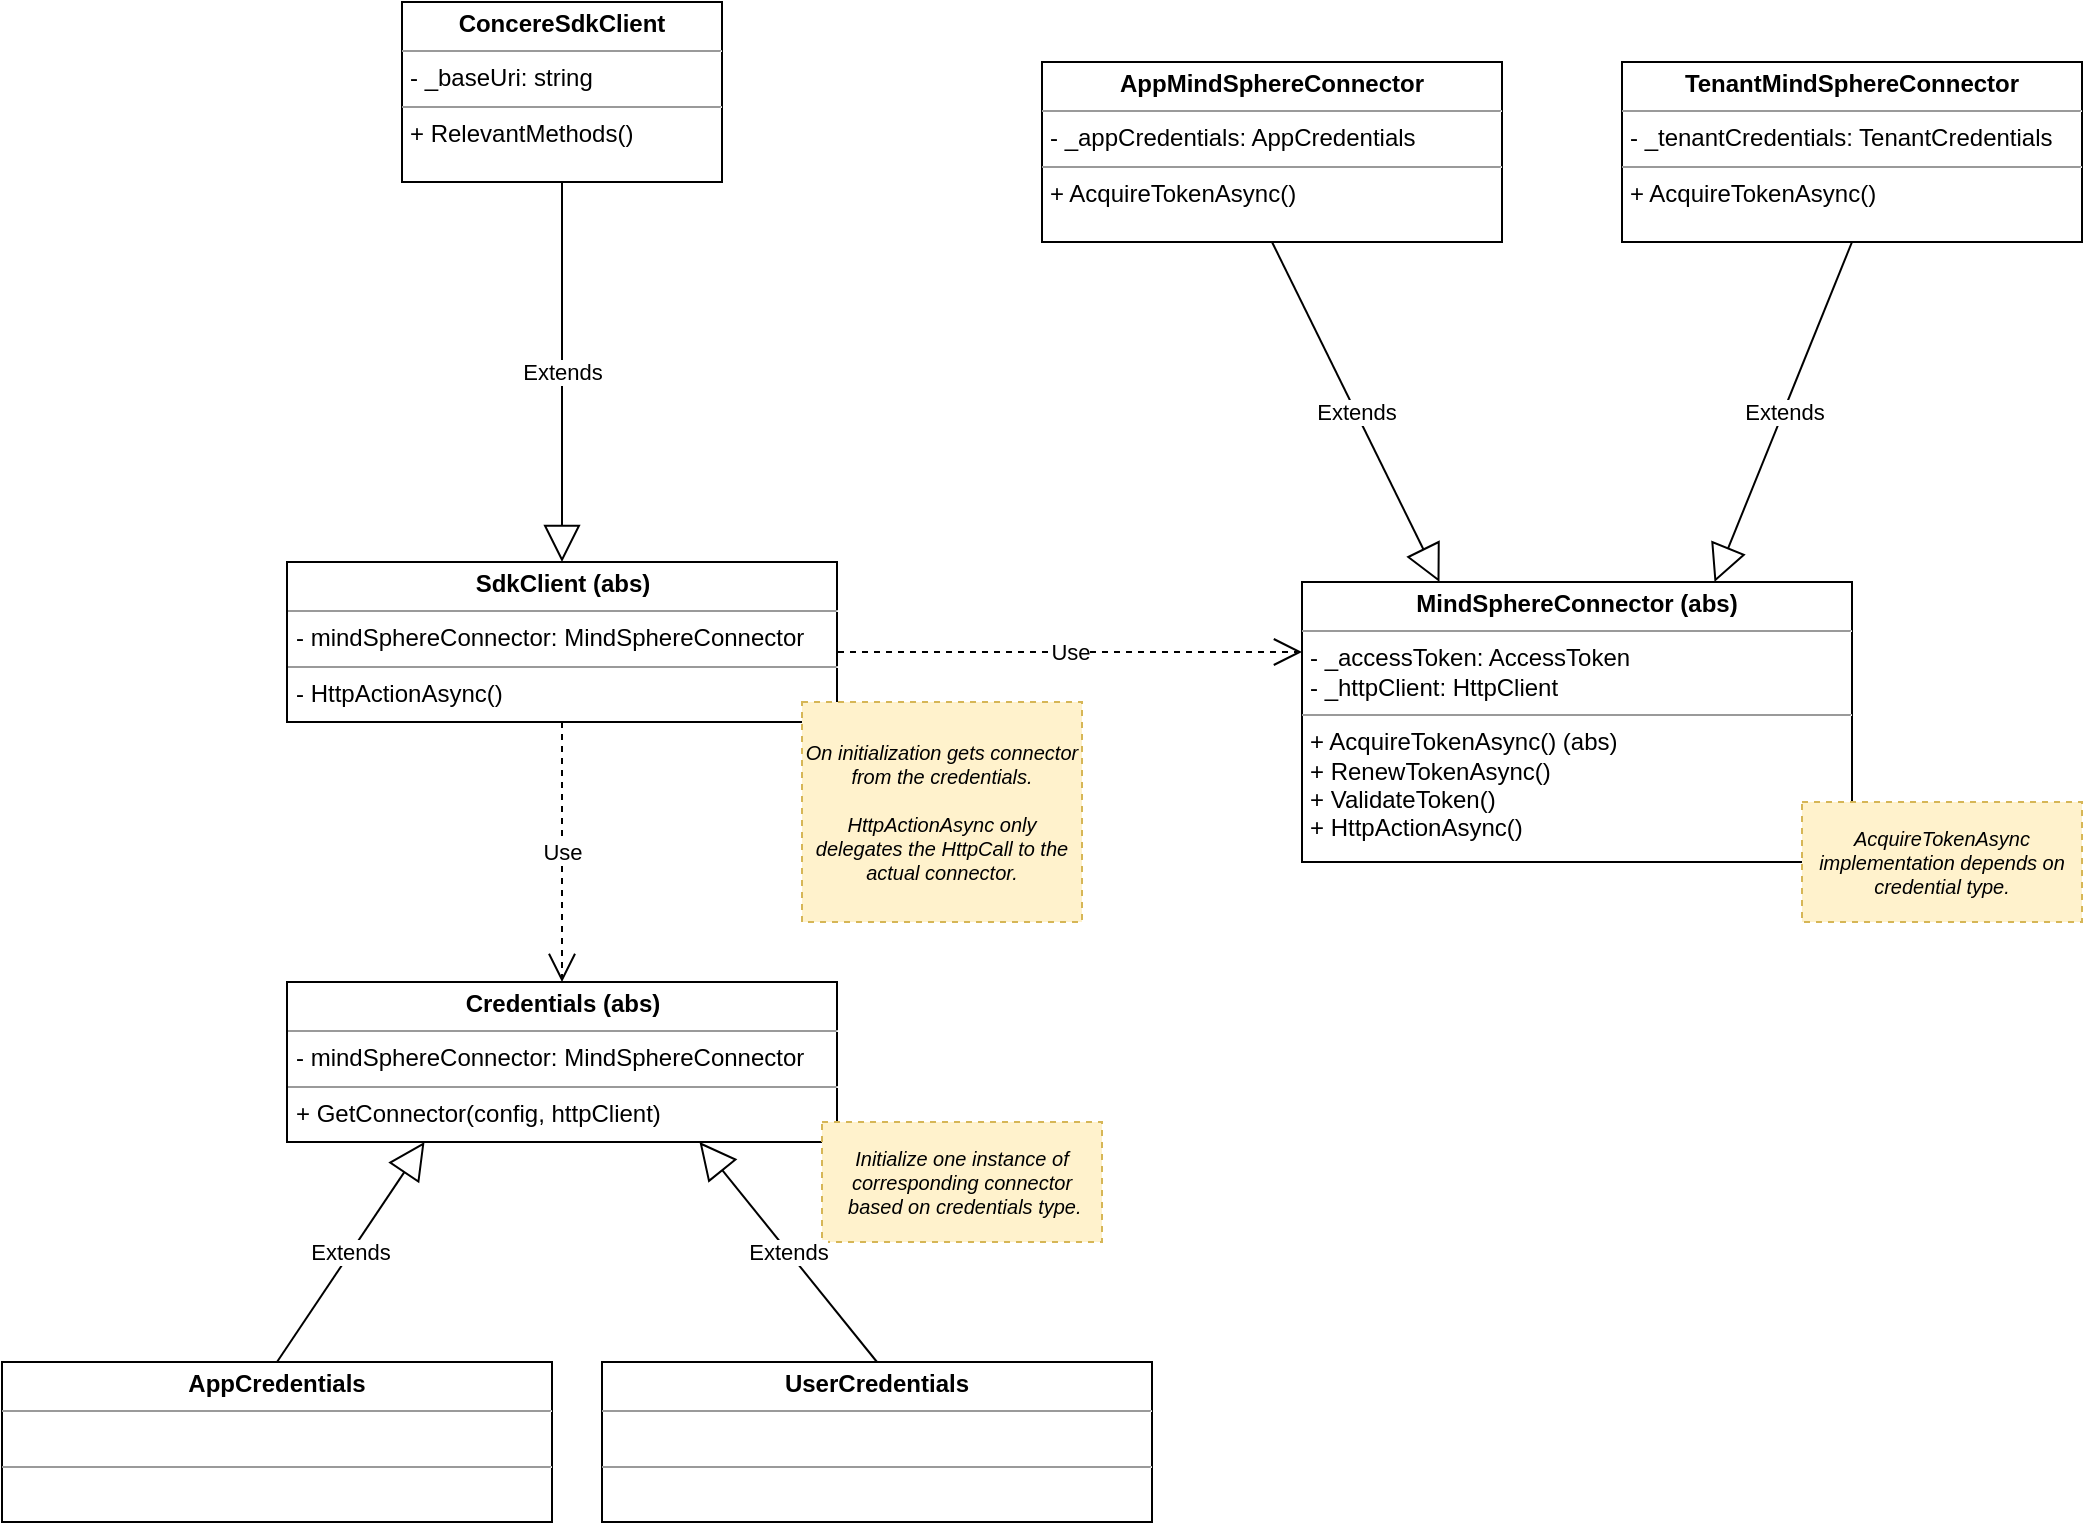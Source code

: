 <mxfile version="14.9.8" type="github">
  <diagram id="E7FJsYC5QB8AHjhcUqxl" name="Architecture">
    <mxGraphModel dx="2249" dy="762" grid="1" gridSize="10" guides="1" tooltips="1" connect="1" arrows="1" fold="1" page="1" pageScale="1" pageWidth="827" pageHeight="1169" math="0" shadow="0">
      <root>
        <mxCell id="0" />
        <mxCell id="1" parent="0" />
        <mxCell id="AxZItNQNi1HQM2TvWX1u-24" value="&lt;p style=&quot;margin: 0px ; margin-top: 4px ; text-align: center&quot;&gt;&lt;b&gt;ConcereSdkClient&lt;/b&gt;&lt;/p&gt;&lt;hr size=&quot;1&quot;&gt;&lt;p style=&quot;margin: 0px ; margin-left: 4px&quot;&gt;- _baseUri: string&lt;/p&gt;&lt;hr size=&quot;1&quot;&gt;&lt;p style=&quot;margin: 0px ; margin-left: 4px&quot;&gt;+ RelevantMethods()&lt;/p&gt;" style="verticalAlign=top;align=left;overflow=fill;fontSize=12;fontFamily=Helvetica;html=1;" parent="1" vertex="1">
          <mxGeometry x="120" y="80" width="160" height="90" as="geometry" />
        </mxCell>
        <mxCell id="AxZItNQNi1HQM2TvWX1u-25" value="Extends" style="endArrow=block;endSize=16;endFill=0;html=1;exitX=0.5;exitY=1;exitDx=0;exitDy=0;entryX=0.5;entryY=0;entryDx=0;entryDy=0;" parent="1" source="AxZItNQNi1HQM2TvWX1u-24" target="AxZItNQNi1HQM2TvWX1u-26" edge="1">
          <mxGeometry width="160" relative="1" as="geometry">
            <mxPoint x="510" y="290" as="sourcePoint" />
            <mxPoint x="670" y="290" as="targetPoint" />
          </mxGeometry>
        </mxCell>
        <mxCell id="AxZItNQNi1HQM2TvWX1u-26" value="&lt;p style=&quot;margin: 0px ; margin-top: 4px ; text-align: center&quot;&gt;&lt;b&gt;SdkClient (abs)&lt;/b&gt;&lt;/p&gt;&lt;hr size=&quot;1&quot;&gt;&lt;p style=&quot;margin: 0px ; margin-left: 4px&quot;&gt;- mindSphereConnector: MindSphereConnector&lt;/p&gt;&lt;hr size=&quot;1&quot;&gt;&lt;p style=&quot;margin: 0px ; margin-left: 4px&quot;&gt;&lt;span&gt;- HttpActionAsync()&lt;/span&gt;&lt;br&gt;&lt;/p&gt;" style="verticalAlign=top;align=left;overflow=fill;fontSize=12;fontFamily=Helvetica;html=1;" parent="1" vertex="1">
          <mxGeometry x="62.5" y="360" width="275" height="80" as="geometry" />
        </mxCell>
        <mxCell id="AxZItNQNi1HQM2TvWX1u-27" value="Use" style="endArrow=open;endSize=12;dashed=1;html=1;entryX=0;entryY=0.25;entryDx=0;entryDy=0;" parent="1" target="AxZItNQNi1HQM2TvWX1u-29" edge="1">
          <mxGeometry width="160" relative="1" as="geometry">
            <mxPoint x="338" y="405" as="sourcePoint" />
            <mxPoint x="540" y="450" as="targetPoint" />
          </mxGeometry>
        </mxCell>
        <mxCell id="AxZItNQNi1HQM2TvWX1u-29" value="&lt;p style=&quot;margin: 0px ; margin-top: 4px ; text-align: center&quot;&gt;&lt;b&gt;MindSphereConnector (abs)&lt;/b&gt;&lt;/p&gt;&lt;hr size=&quot;1&quot;&gt;&lt;p style=&quot;margin: 0px 0px 0px 4px&quot;&gt;- _accessToken: AccessToken&lt;/p&gt;&lt;p style=&quot;margin: 0px 0px 0px 4px&quot;&gt;- _httpClient: HttpClient&lt;/p&gt;&lt;hr size=&quot;1&quot;&gt;&lt;p style=&quot;margin: 0px 0px 0px 4px&quot;&gt;+ AcquireTokenAsync() (abs)&amp;nbsp;&lt;/p&gt;&lt;p style=&quot;margin: 0px 0px 0px 4px&quot;&gt;+ RenewTokenAsync()&lt;/p&gt;&lt;p style=&quot;margin: 0px 0px 0px 4px&quot;&gt;+ ValidateToken()&lt;/p&gt;&lt;p style=&quot;margin: 0px 0px 0px 4px&quot;&gt;+ HttpActionAsync()&lt;/p&gt;" style="verticalAlign=top;align=left;overflow=fill;fontSize=12;fontFamily=Helvetica;html=1;" parent="1" vertex="1">
          <mxGeometry x="570" y="370" width="275" height="140" as="geometry" />
        </mxCell>
        <mxCell id="AxZItNQNi1HQM2TvWX1u-30" value="&lt;p style=&quot;margin: 0px ; margin-top: 4px ; text-align: center&quot;&gt;&lt;b&gt;AppMindSphereConnector&lt;/b&gt;&lt;br&gt;&lt;/p&gt;&lt;hr size=&quot;1&quot;&gt;&lt;p style=&quot;margin: 0px ; margin-left: 4px&quot;&gt;- _appCredentials: AppCredentials&lt;/p&gt;&lt;hr size=&quot;1&quot;&gt;&lt;p style=&quot;margin: 0px ; margin-left: 4px&quot;&gt;+ AcquireTokenAsync()&lt;/p&gt;" style="verticalAlign=top;align=left;overflow=fill;fontSize=12;fontFamily=Helvetica;html=1;" parent="1" vertex="1">
          <mxGeometry x="440" y="110" width="230" height="90" as="geometry" />
        </mxCell>
        <mxCell id="AxZItNQNi1HQM2TvWX1u-31" value="Extends" style="endArrow=block;endSize=16;endFill=0;html=1;exitX=0.5;exitY=1;exitDx=0;exitDy=0;entryX=0.25;entryY=0;entryDx=0;entryDy=0;" parent="1" source="AxZItNQNi1HQM2TvWX1u-30" target="AxZItNQNi1HQM2TvWX1u-29" edge="1">
          <mxGeometry width="160" relative="1" as="geometry">
            <mxPoint x="600" y="220" as="sourcePoint" />
            <mxPoint x="600" y="410" as="targetPoint" />
          </mxGeometry>
        </mxCell>
        <mxCell id="AxZItNQNi1HQM2TvWX1u-32" value="&lt;p style=&quot;margin: 0px ; margin-top: 4px ; text-align: center&quot;&gt;&lt;b&gt;TenantMindSphereConnector&lt;/b&gt;&lt;br&gt;&lt;/p&gt;&lt;hr size=&quot;1&quot;&gt;&lt;p style=&quot;margin: 0px ; margin-left: 4px&quot;&gt;- _tenant&lt;span&gt;Credentials: TenantCredentials&lt;/span&gt;&lt;/p&gt;&lt;hr size=&quot;1&quot;&gt;&lt;p style=&quot;margin: 0px ; margin-left: 4px&quot;&gt;+ AcquireTokenAsync()&lt;/p&gt;" style="verticalAlign=top;align=left;overflow=fill;fontSize=12;fontFamily=Helvetica;html=1;" parent="1" vertex="1">
          <mxGeometry x="730" y="110" width="230" height="90" as="geometry" />
        </mxCell>
        <mxCell id="AxZItNQNi1HQM2TvWX1u-33" value="Extends" style="endArrow=block;endSize=16;endFill=0;html=1;exitX=0.5;exitY=1;exitDx=0;exitDy=0;entryX=0.75;entryY=0;entryDx=0;entryDy=0;" parent="1" source="AxZItNQNi1HQM2TvWX1u-32" target="AxZItNQNi1HQM2TvWX1u-29" edge="1">
          <mxGeometry width="160" relative="1" as="geometry">
            <mxPoint x="780" y="240" as="sourcePoint" />
            <mxPoint x="660" y="350" as="targetPoint" />
          </mxGeometry>
        </mxCell>
        <mxCell id="AxZItNQNi1HQM2TvWX1u-37" value="AcquireTokenAsync implementation depends on credential type." style="rounded=0;whiteSpace=wrap;html=1;fontSize=10;dashed=1;fontStyle=2;fillColor=#fff2cc;strokeColor=#d6b656;" parent="1" vertex="1">
          <mxGeometry x="820" y="480" width="140" height="60" as="geometry" />
        </mxCell>
        <mxCell id="AxZItNQNi1HQM2TvWX1u-38" value="&lt;span&gt;On initialization gets connector from the credentials.&lt;br&gt;&lt;br&gt;HttpActionAsync only delegates the HttpCall to the actual connector.&lt;br&gt;&lt;/span&gt;" style="rounded=0;whiteSpace=wrap;html=1;fontSize=10;dashed=1;fontStyle=2;fillColor=#fff2cc;labelPosition=center;verticalLabelPosition=middle;align=center;verticalAlign=middle;strokeColor=#d6b656;" parent="1" vertex="1">
          <mxGeometry x="320" y="430" width="140" height="110" as="geometry" />
        </mxCell>
        <mxCell id="cN0ZWZC3TJNELO_qTzTM-1" value="&lt;p style=&quot;margin: 0px ; margin-top: 4px ; text-align: center&quot;&gt;&lt;b&gt;Credentials (abs)&lt;/b&gt;&lt;/p&gt;&lt;hr size=&quot;1&quot;&gt;&lt;p style=&quot;margin: 0px ; margin-left: 4px&quot;&gt;- mindSphereConnector: MindSphereConnector&lt;/p&gt;&lt;hr size=&quot;1&quot;&gt;&lt;p style=&quot;margin: 0px ; margin-left: 4px&quot;&gt;+ GetConnector(config, httpClient)&lt;/p&gt;" style="verticalAlign=top;align=left;overflow=fill;fontSize=12;fontFamily=Helvetica;html=1;" vertex="1" parent="1">
          <mxGeometry x="62.5" y="570" width="275" height="80" as="geometry" />
        </mxCell>
        <mxCell id="cN0ZWZC3TJNELO_qTzTM-3" value="Use" style="endArrow=open;endSize=12;dashed=1;html=1;exitX=0.5;exitY=1;exitDx=0;exitDy=0;entryX=0.5;entryY=0;entryDx=0;entryDy=0;" edge="1" parent="1" source="AxZItNQNi1HQM2TvWX1u-26" target="cN0ZWZC3TJNELO_qTzTM-1">
          <mxGeometry width="160" relative="1" as="geometry">
            <mxPoint x="150" y="490" as="sourcePoint" />
            <mxPoint x="382.5" y="490" as="targetPoint" />
          </mxGeometry>
        </mxCell>
        <mxCell id="cN0ZWZC3TJNELO_qTzTM-4" value="Initialize one instance of corresponding connector&lt;br&gt;&amp;nbsp;based on credentials type." style="rounded=0;whiteSpace=wrap;html=1;fontSize=10;dashed=1;fontStyle=2;fillColor=#fff2cc;strokeColor=#d6b656;" vertex="1" parent="1">
          <mxGeometry x="330" y="640" width="140" height="60" as="geometry" />
        </mxCell>
        <mxCell id="cN0ZWZC3TJNELO_qTzTM-6" value="&lt;p style=&quot;margin: 0px ; margin-top: 4px ; text-align: center&quot;&gt;&lt;b&gt;AppCredentials&lt;/b&gt;&lt;/p&gt;&lt;hr size=&quot;1&quot;&gt;&lt;p style=&quot;margin: 0px ; margin-left: 4px&quot;&gt;&lt;br&gt;&lt;/p&gt;&lt;hr size=&quot;1&quot;&gt;&lt;p style=&quot;margin: 0px ; margin-left: 4px&quot;&gt;&lt;br&gt;&lt;/p&gt;" style="verticalAlign=top;align=left;overflow=fill;fontSize=12;fontFamily=Helvetica;html=1;" vertex="1" parent="1">
          <mxGeometry x="-80" y="760" width="275" height="80" as="geometry" />
        </mxCell>
        <mxCell id="cN0ZWZC3TJNELO_qTzTM-7" value="&lt;p style=&quot;margin: 0px ; margin-top: 4px ; text-align: center&quot;&gt;&lt;b&gt;UserCredentials&lt;/b&gt;&lt;/p&gt;&lt;hr size=&quot;1&quot;&gt;&lt;p style=&quot;margin: 0px ; margin-left: 4px&quot;&gt;&lt;br&gt;&lt;/p&gt;&lt;hr size=&quot;1&quot;&gt;&lt;p style=&quot;margin: 0px ; margin-left: 4px&quot;&gt;&lt;br&gt;&lt;/p&gt;" style="verticalAlign=top;align=left;overflow=fill;fontSize=12;fontFamily=Helvetica;html=1;" vertex="1" parent="1">
          <mxGeometry x="220" y="760" width="275" height="80" as="geometry" />
        </mxCell>
        <mxCell id="cN0ZWZC3TJNELO_qTzTM-9" value="Extends" style="endArrow=block;endSize=16;endFill=0;html=1;exitX=0.5;exitY=0;exitDx=0;exitDy=0;entryX=0.25;entryY=1;entryDx=0;entryDy=0;" edge="1" parent="1" source="cN0ZWZC3TJNELO_qTzTM-6" target="cN0ZWZC3TJNELO_qTzTM-1">
          <mxGeometry width="160" relative="1" as="geometry">
            <mxPoint x="150" y="680" as="sourcePoint" />
            <mxPoint x="233.75" y="850" as="targetPoint" />
          </mxGeometry>
        </mxCell>
        <mxCell id="cN0ZWZC3TJNELO_qTzTM-10" value="Extends" style="endArrow=block;endSize=16;endFill=0;html=1;exitX=0.5;exitY=0;exitDx=0;exitDy=0;entryX=0.75;entryY=1;entryDx=0;entryDy=0;" edge="1" parent="1" source="cN0ZWZC3TJNELO_qTzTM-7" target="cN0ZWZC3TJNELO_qTzTM-1">
          <mxGeometry width="160" relative="1" as="geometry">
            <mxPoint x="160" y="760" as="sourcePoint" />
            <mxPoint x="233.75" y="670" as="targetPoint" />
          </mxGeometry>
        </mxCell>
      </root>
    </mxGraphModel>
  </diagram>
</mxfile>
